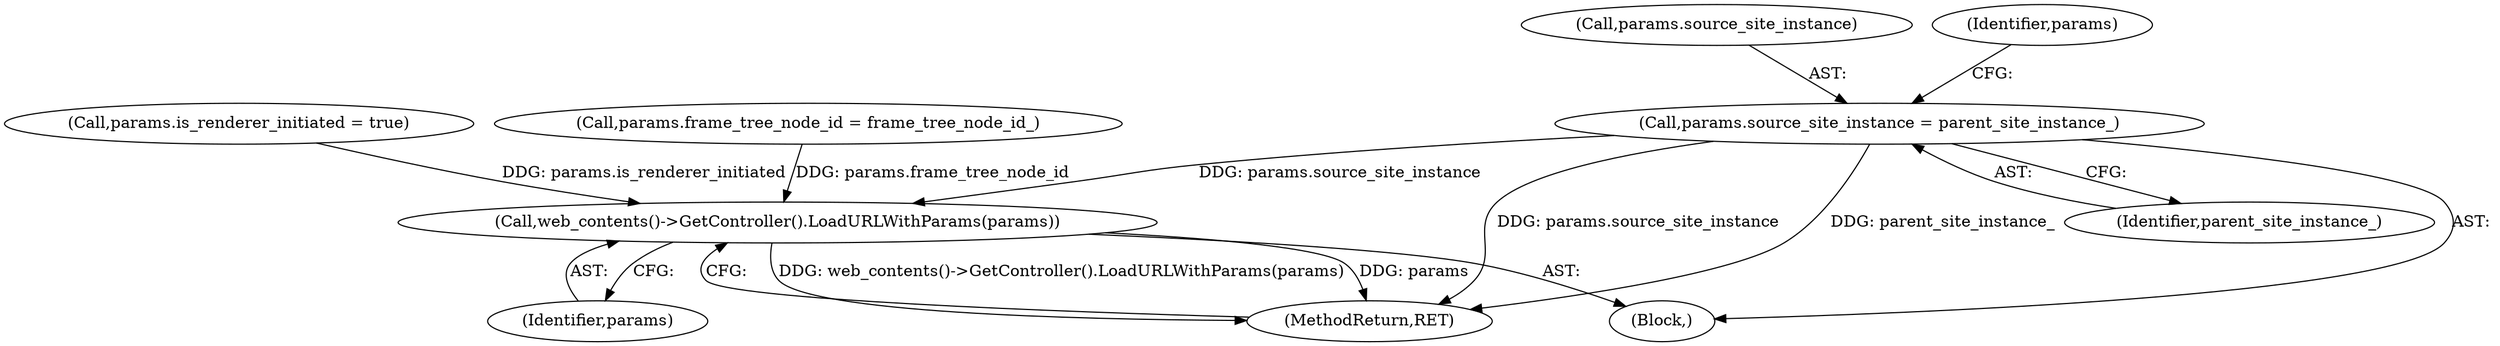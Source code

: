 digraph "1_Chrome_5bb223676defeba9c44a5ce42460c86e24561e73_10@del" {
"1000109" [label="(Call,params.source_site_instance = parent_site_instance_)"];
"1000119" [label="(Call,web_contents()->GetController().LoadURLWithParams(params))"];
"1000120" [label="(Identifier,params)"];
"1000114" [label="(Call,params.is_renderer_initiated = true)"];
"1000119" [label="(Call,web_contents()->GetController().LoadURLWithParams(params))"];
"1000104" [label="(Call,params.frame_tree_node_id = frame_tree_node_id_)"];
"1000113" [label="(Identifier,parent_site_instance_)"];
"1000110" [label="(Call,params.source_site_instance)"];
"1000109" [label="(Call,params.source_site_instance = parent_site_instance_)"];
"1000121" [label="(MethodReturn,RET)"];
"1000116" [label="(Identifier,params)"];
"1000101" [label="(Block,)"];
"1000109" -> "1000101"  [label="AST: "];
"1000109" -> "1000113"  [label="CFG: "];
"1000110" -> "1000109"  [label="AST: "];
"1000113" -> "1000109"  [label="AST: "];
"1000116" -> "1000109"  [label="CFG: "];
"1000109" -> "1000121"  [label="DDG: parent_site_instance_"];
"1000109" -> "1000121"  [label="DDG: params.source_site_instance"];
"1000109" -> "1000119"  [label="DDG: params.source_site_instance"];
"1000119" -> "1000101"  [label="AST: "];
"1000119" -> "1000120"  [label="CFG: "];
"1000120" -> "1000119"  [label="AST: "];
"1000121" -> "1000119"  [label="CFG: "];
"1000119" -> "1000121"  [label="DDG: web_contents()->GetController().LoadURLWithParams(params)"];
"1000119" -> "1000121"  [label="DDG: params"];
"1000104" -> "1000119"  [label="DDG: params.frame_tree_node_id"];
"1000114" -> "1000119"  [label="DDG: params.is_renderer_initiated"];
}
